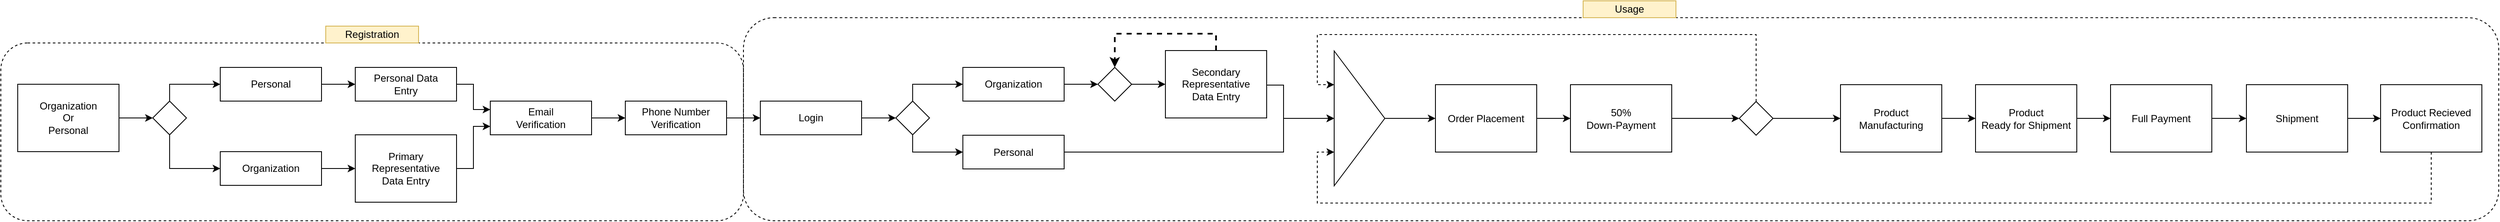 <mxfile version="12.2.2" type="device" pages="2"><diagram id="DbLwpWboPwo07ncHlRfe" name="Usage Rundown"><mxGraphModel dx="1656" dy="962" grid="1" gridSize="10" guides="1" tooltips="1" connect="1" arrows="1" fold="1" page="0" pageScale="1" pageWidth="1600" pageHeight="900" math="0" shadow="0"><root><mxCell id="20RdS_VI9KguW8Ly-6-k-0"/><mxCell id="20RdS_VI9KguW8Ly-6-k-1" parent="20RdS_VI9KguW8Ly-6-k-0"/><mxCell id="UDxR7UUiR5vZ3FK9iEMb-7" value="" style="rounded=1;whiteSpace=wrap;html=1;dashed=1;fillColor=none;" vertex="1" parent="20RdS_VI9KguW8Ly-6-k-1"><mxGeometry x="900" y="20" width="2080" height="241" as="geometry"/></mxCell><mxCell id="9KvZ7yIF4YIvVyBemIn_-1" style="edgeStyle=orthogonalEdgeStyle;rounded=0;orthogonalLoop=1;jettySize=auto;html=1;exitX=1;exitY=0.5;exitDx=0;exitDy=0;entryX=0;entryY=0.5;entryDx=0;entryDy=0;startArrow=none;startFill=0;endArrow=classic;endFill=1;strokeWidth=1;" parent="20RdS_VI9KguW8Ly-6-k-1" source="20RdS_VI9KguW8Ly-6-k-2" target="20RdS_VI9KguW8Ly-6-k-13" edge="1"><mxGeometry relative="1" as="geometry"/></mxCell><mxCell id="20RdS_VI9KguW8Ly-6-k-2" value="Organization&lt;br&gt;Or&lt;br&gt;Personal" style="rounded=0;whiteSpace=wrap;html=1;fillColor=#ffffff;align=center;" parent="20RdS_VI9KguW8Ly-6-k-1" vertex="1"><mxGeometry x="40" y="99" width="120" height="80" as="geometry"/></mxCell><mxCell id="9KvZ7yIF4YIvVyBemIn_-2" style="edgeStyle=orthogonalEdgeStyle;rounded=0;orthogonalLoop=1;jettySize=auto;html=1;exitX=1;exitY=0.5;exitDx=0;exitDy=0;entryX=0;entryY=0.5;entryDx=0;entryDy=0;startArrow=none;startFill=0;endArrow=classic;endFill=1;strokeWidth=1;" parent="20RdS_VI9KguW8Ly-6-k-1" source="20RdS_VI9KguW8Ly-6-k-12" target="20RdS_VI9KguW8Ly-6-k-20" edge="1"><mxGeometry relative="1" as="geometry"/></mxCell><mxCell id="20RdS_VI9KguW8Ly-6-k-12" value="Organization" style="rounded=0;whiteSpace=wrap;html=1;fillColor=#ffffff;align=center;" parent="20RdS_VI9KguW8Ly-6-k-1" vertex="1"><mxGeometry x="280" y="179" width="120" height="40" as="geometry"/></mxCell><mxCell id="20RdS_VI9KguW8Ly-6-k-16" style="edgeStyle=orthogonalEdgeStyle;rounded=0;orthogonalLoop=1;jettySize=auto;html=1;exitX=0.5;exitY=1;exitDx=0;exitDy=0;entryX=0;entryY=0.5;entryDx=0;entryDy=0;startArrow=none;startFill=0;endArrow=classic;endFill=1;" parent="20RdS_VI9KguW8Ly-6-k-1" source="20RdS_VI9KguW8Ly-6-k-13" target="20RdS_VI9KguW8Ly-6-k-12" edge="1"><mxGeometry relative="1" as="geometry"/></mxCell><mxCell id="20RdS_VI9KguW8Ly-6-k-17" style="edgeStyle=orthogonalEdgeStyle;rounded=0;orthogonalLoop=1;jettySize=auto;html=1;exitX=0.5;exitY=0;exitDx=0;exitDy=0;entryX=0;entryY=0.5;entryDx=0;entryDy=0;startArrow=none;startFill=0;endArrow=classic;endFill=1;" parent="20RdS_VI9KguW8Ly-6-k-1" source="20RdS_VI9KguW8Ly-6-k-13" target="20RdS_VI9KguW8Ly-6-k-15" edge="1"><mxGeometry relative="1" as="geometry"/></mxCell><mxCell id="20RdS_VI9KguW8Ly-6-k-13" value="" style="rhombus;whiteSpace=wrap;html=1;rounded=0;fillColor=#ffffff;align=center;" parent="20RdS_VI9KguW8Ly-6-k-1" vertex="1"><mxGeometry x="200" y="119" width="40" height="40" as="geometry"/></mxCell><mxCell id="9KvZ7yIF4YIvVyBemIn_-3" style="edgeStyle=orthogonalEdgeStyle;rounded=0;orthogonalLoop=1;jettySize=auto;html=1;exitX=1;exitY=0.5;exitDx=0;exitDy=0;entryX=0;entryY=0.5;entryDx=0;entryDy=0;startArrow=none;startFill=0;endArrow=classic;endFill=1;strokeWidth=1;" parent="20RdS_VI9KguW8Ly-6-k-1" source="20RdS_VI9KguW8Ly-6-k-15" target="20RdS_VI9KguW8Ly-6-k-18" edge="1"><mxGeometry relative="1" as="geometry"/></mxCell><mxCell id="20RdS_VI9KguW8Ly-6-k-15" value="Personal" style="rounded=0;whiteSpace=wrap;html=1;fillColor=#ffffff;align=center;" parent="20RdS_VI9KguW8Ly-6-k-1" vertex="1"><mxGeometry x="280" y="79" width="120" height="40" as="geometry"/></mxCell><mxCell id="9KvZ7yIF4YIvVyBemIn_-6" style="edgeStyle=orthogonalEdgeStyle;rounded=0;orthogonalLoop=1;jettySize=auto;html=1;exitX=1;exitY=0.5;exitDx=0;exitDy=0;entryX=0;entryY=0.25;entryDx=0;entryDy=0;startArrow=none;startFill=0;endArrow=classic;endFill=1;strokeWidth=1;" parent="20RdS_VI9KguW8Ly-6-k-1" source="20RdS_VI9KguW8Ly-6-k-18" target="9KvZ7yIF4YIvVyBemIn_-4" edge="1"><mxGeometry relative="1" as="geometry"/></mxCell><mxCell id="20RdS_VI9KguW8Ly-6-k-18" value="Personal Data&lt;br&gt;Entry" style="rounded=0;whiteSpace=wrap;html=1;fillColor=#ffffff;align=center;" parent="20RdS_VI9KguW8Ly-6-k-1" vertex="1"><mxGeometry x="440" y="79" width="120" height="40" as="geometry"/></mxCell><mxCell id="9KvZ7yIF4YIvVyBemIn_-7" style="edgeStyle=orthogonalEdgeStyle;rounded=0;orthogonalLoop=1;jettySize=auto;html=1;exitX=1;exitY=0.5;exitDx=0;exitDy=0;entryX=0;entryY=0.75;entryDx=0;entryDy=0;startArrow=none;startFill=0;endArrow=classic;endFill=1;strokeWidth=1;" parent="20RdS_VI9KguW8Ly-6-k-1" source="20RdS_VI9KguW8Ly-6-k-20" target="9KvZ7yIF4YIvVyBemIn_-4" edge="1"><mxGeometry relative="1" as="geometry"/></mxCell><mxCell id="20RdS_VI9KguW8Ly-6-k-20" value="Primary Representative&lt;br&gt;Data Entry" style="rounded=0;whiteSpace=wrap;html=1;fillColor=#ffffff;align=center;" parent="20RdS_VI9KguW8Ly-6-k-1" vertex="1"><mxGeometry x="440" y="159" width="120" height="80" as="geometry"/></mxCell><mxCell id="20RdS_VI9KguW8Ly-6-k-26" style="edgeStyle=orthogonalEdgeStyle;rounded=0;orthogonalLoop=1;jettySize=auto;html=1;exitX=1;exitY=0.5;exitDx=0;exitDy=0;entryX=0;entryY=0.5;entryDx=0;entryDy=0;startArrow=none;startFill=0;endArrow=classic;endFill=1;" parent="20RdS_VI9KguW8Ly-6-k-1" source="20RdS_VI9KguW8Ly-6-k-22" target="20RdS_VI9KguW8Ly-6-k-25" edge="1"><mxGeometry relative="1" as="geometry"/></mxCell><mxCell id="20RdS_VI9KguW8Ly-6-k-22" value="Order Placement" style="rounded=0;whiteSpace=wrap;html=1;fillColor=#ffffff;align=center;" parent="20RdS_VI9KguW8Ly-6-k-1" vertex="1"><mxGeometry x="1720" y="99.5" width="120" height="80" as="geometry"/></mxCell><mxCell id="YG24dwv-kfUX5n0-Z_RX-11" style="edgeStyle=orthogonalEdgeStyle;rounded=0;orthogonalLoop=1;jettySize=auto;html=1;exitX=1;exitY=0.5;exitDx=0;exitDy=0;entryX=0;entryY=0.5;entryDx=0;entryDy=0;startArrow=none;startFill=0;endArrow=classic;endFill=1;" parent="20RdS_VI9KguW8Ly-6-k-1" source="20RdS_VI9KguW8Ly-6-k-25" target="YG24dwv-kfUX5n0-Z_RX-10" edge="1"><mxGeometry relative="1" as="geometry"/></mxCell><mxCell id="20RdS_VI9KguW8Ly-6-k-25" value="50%&lt;br&gt;Down-Payment" style="rounded=0;whiteSpace=wrap;html=1;fillColor=#ffffff;align=center;" parent="20RdS_VI9KguW8Ly-6-k-1" vertex="1"><mxGeometry x="1880" y="99.5" width="120" height="80" as="geometry"/></mxCell><mxCell id="9KvZ7yIF4YIvVyBemIn_-33" style="edgeStyle=orthogonalEdgeStyle;rounded=0;orthogonalLoop=1;jettySize=auto;html=1;exitX=1;exitY=0.5;exitDx=0;exitDy=0;entryX=0;entryY=0.5;entryDx=0;entryDy=0;startArrow=none;startFill=0;endArrow=classic;endFill=1;strokeWidth=1;" parent="20RdS_VI9KguW8Ly-6-k-1" source="20RdS_VI9KguW8Ly-6-k-27" target="20RdS_VI9KguW8Ly-6-k-29" edge="1"><mxGeometry relative="1" as="geometry"/></mxCell><mxCell id="20RdS_VI9KguW8Ly-6-k-27" value="Product&lt;br&gt;Manufacturing" style="rounded=0;whiteSpace=wrap;html=1;fillColor=#ffffff;align=center;" parent="20RdS_VI9KguW8Ly-6-k-1" vertex="1"><mxGeometry x="2200" y="99.5" width="120" height="80" as="geometry"/></mxCell><mxCell id="9KvZ7yIF4YIvVyBemIn_-34" style="edgeStyle=orthogonalEdgeStyle;rounded=0;orthogonalLoop=1;jettySize=auto;html=1;exitX=1;exitY=0.5;exitDx=0;exitDy=0;entryX=0;entryY=0.5;entryDx=0;entryDy=0;startArrow=none;startFill=0;endArrow=classic;endFill=1;strokeWidth=1;" parent="20RdS_VI9KguW8Ly-6-k-1" source="20RdS_VI9KguW8Ly-6-k-29" target="20RdS_VI9KguW8Ly-6-k-31" edge="1"><mxGeometry relative="1" as="geometry"/></mxCell><mxCell id="20RdS_VI9KguW8Ly-6-k-29" value="Product&lt;br&gt;Ready for Shipment" style="rounded=0;whiteSpace=wrap;html=1;fillColor=#ffffff;align=center;" parent="20RdS_VI9KguW8Ly-6-k-1" vertex="1"><mxGeometry x="2360" y="99.5" width="120" height="80" as="geometry"/></mxCell><mxCell id="9KvZ7yIF4YIvVyBemIn_-35" style="edgeStyle=orthogonalEdgeStyle;rounded=0;orthogonalLoop=1;jettySize=auto;html=1;exitX=1;exitY=0.5;exitDx=0;exitDy=0;entryX=0;entryY=0.5;entryDx=0;entryDy=0;startArrow=none;startFill=0;endArrow=classic;endFill=1;strokeWidth=1;" parent="20RdS_VI9KguW8Ly-6-k-1" source="20RdS_VI9KguW8Ly-6-k-31" target="YG24dwv-kfUX5n0-Z_RX-0" edge="1"><mxGeometry relative="1" as="geometry"/></mxCell><mxCell id="20RdS_VI9KguW8Ly-6-k-31" value="Full Payment" style="rounded=0;whiteSpace=wrap;html=1;fillColor=#ffffff;align=center;" parent="20RdS_VI9KguW8Ly-6-k-1" vertex="1"><mxGeometry x="2520" y="99.5" width="120" height="80" as="geometry"/></mxCell><mxCell id="9KvZ7yIF4YIvVyBemIn_-26" style="edgeStyle=orthogonalEdgeStyle;rounded=0;orthogonalLoop=1;jettySize=auto;html=1;exitX=0.5;exitY=0;exitDx=0;exitDy=0;entryX=0.5;entryY=0;entryDx=0;entryDy=0;dashed=1;startArrow=none;startFill=0;endArrow=classic;endFill=1;strokeWidth=2;" parent="20RdS_VI9KguW8Ly-6-k-1" source="20RdS_VI9KguW8Ly-6-k-33" target="20RdS_VI9KguW8Ly-6-k-35" edge="1"><mxGeometry relative="1" as="geometry"/></mxCell><mxCell id="UDxR7UUiR5vZ3FK9iEMb-1" style="edgeStyle=orthogonalEdgeStyle;rounded=0;orthogonalLoop=1;jettySize=auto;html=1;exitX=1;exitY=0.5;exitDx=0;exitDy=0;entryX=0;entryY=0.5;entryDx=0;entryDy=0;" edge="1" parent="20RdS_VI9KguW8Ly-6-k-1" source="20RdS_VI9KguW8Ly-6-k-33" target="YG24dwv-kfUX5n0-Z_RX-27"><mxGeometry relative="1" as="geometry"><Array as="points"><mxPoint x="1540" y="100"/><mxPoint x="1540" y="140"/></Array></mxGeometry></mxCell><mxCell id="20RdS_VI9KguW8Ly-6-k-33" value="Secondary&lt;br&gt;Representative&lt;br&gt;Data Entry" style="rounded=0;whiteSpace=wrap;html=1;fillColor=#ffffff;align=center;" parent="20RdS_VI9KguW8Ly-6-k-1" vertex="1"><mxGeometry x="1400" y="59" width="120" height="80" as="geometry"/></mxCell><mxCell id="9KvZ7yIF4YIvVyBemIn_-24" style="edgeStyle=orthogonalEdgeStyle;rounded=0;orthogonalLoop=1;jettySize=auto;html=1;exitX=1;exitY=0.5;exitDx=0;exitDy=0;entryX=0;entryY=0.5;entryDx=0;entryDy=0;startArrow=none;startFill=0;endArrow=classic;endFill=1;strokeWidth=1;" parent="20RdS_VI9KguW8Ly-6-k-1" source="20RdS_VI9KguW8Ly-6-k-35" target="20RdS_VI9KguW8Ly-6-k-33" edge="1"><mxGeometry relative="1" as="geometry"/></mxCell><mxCell id="20RdS_VI9KguW8Ly-6-k-35" value="" style="rhombus;whiteSpace=wrap;html=1;rounded=0;fillColor=#ffffff;align=center;" parent="20RdS_VI9KguW8Ly-6-k-1" vertex="1"><mxGeometry x="1320" y="79" width="40" height="40" as="geometry"/></mxCell><mxCell id="9KvZ7yIF4YIvVyBemIn_-36" style="edgeStyle=orthogonalEdgeStyle;rounded=0;orthogonalLoop=1;jettySize=auto;html=1;exitX=1;exitY=0.5;exitDx=0;exitDy=0;entryX=0;entryY=0.5;entryDx=0;entryDy=0;startArrow=none;startFill=0;endArrow=classic;endFill=1;strokeWidth=1;" parent="20RdS_VI9KguW8Ly-6-k-1" source="YG24dwv-kfUX5n0-Z_RX-0" target="YG24dwv-kfUX5n0-Z_RX-32" edge="1"><mxGeometry relative="1" as="geometry"/></mxCell><mxCell id="YG24dwv-kfUX5n0-Z_RX-0" value="Shipment" style="rounded=0;whiteSpace=wrap;html=1;fillColor=#ffffff;align=center;" parent="20RdS_VI9KguW8Ly-6-k-1" vertex="1"><mxGeometry x="2681" y="99.5" width="120" height="80" as="geometry"/></mxCell><mxCell id="YG24dwv-kfUX5n0-Z_RX-19" style="edgeStyle=orthogonalEdgeStyle;rounded=0;orthogonalLoop=1;jettySize=auto;html=1;exitX=1;exitY=0.5;exitDx=0;exitDy=0;entryX=0;entryY=0.5;entryDx=0;entryDy=0;startArrow=none;startFill=0;endArrow=classic;endFill=1;" parent="20RdS_VI9KguW8Ly-6-k-1" source="YG24dwv-kfUX5n0-Z_RX-10" target="20RdS_VI9KguW8Ly-6-k-27" edge="1"><mxGeometry relative="1" as="geometry"/></mxCell><mxCell id="UDxR7UUiR5vZ3FK9iEMb-5" style="edgeStyle=orthogonalEdgeStyle;rounded=0;orthogonalLoop=1;jettySize=auto;html=1;exitX=0.5;exitY=0;exitDx=0;exitDy=0;entryX=0;entryY=0.25;entryDx=0;entryDy=0;dashed=1;" edge="1" parent="20RdS_VI9KguW8Ly-6-k-1" source="YG24dwv-kfUX5n0-Z_RX-10" target="YG24dwv-kfUX5n0-Z_RX-27"><mxGeometry relative="1" as="geometry"><Array as="points"><mxPoint x="2100" y="40"/><mxPoint x="1580" y="40"/><mxPoint x="1580" y="100"/></Array></mxGeometry></mxCell><mxCell id="YG24dwv-kfUX5n0-Z_RX-10" value="" style="rhombus;whiteSpace=wrap;html=1;rounded=0;fillColor=#ffffff;align=center;" parent="20RdS_VI9KguW8Ly-6-k-1" vertex="1"><mxGeometry x="2080" y="119.5" width="40" height="40" as="geometry"/></mxCell><mxCell id="YG24dwv-kfUX5n0-Z_RX-31" style="edgeStyle=orthogonalEdgeStyle;rounded=0;orthogonalLoop=1;jettySize=auto;html=1;exitX=1;exitY=0.5;exitDx=0;exitDy=0;entryX=0;entryY=0.5;entryDx=0;entryDy=0;startArrow=none;startFill=0;endArrow=classic;endFill=1;" parent="20RdS_VI9KguW8Ly-6-k-1" source="YG24dwv-kfUX5n0-Z_RX-27" target="20RdS_VI9KguW8Ly-6-k-22" edge="1"><mxGeometry relative="1" as="geometry"/></mxCell><mxCell id="YG24dwv-kfUX5n0-Z_RX-27" value="" style="triangle;whiteSpace=wrap;html=1;rounded=0;fillColor=#ffffff;align=center;" parent="20RdS_VI9KguW8Ly-6-k-1" vertex="1"><mxGeometry x="1600" y="59.5" width="60" height="160" as="geometry"/></mxCell><mxCell id="UDxR7UUiR5vZ3FK9iEMb-6" style="edgeStyle=orthogonalEdgeStyle;rounded=0;orthogonalLoop=1;jettySize=auto;html=1;exitX=0.5;exitY=1;exitDx=0;exitDy=0;entryX=0;entryY=0.75;entryDx=0;entryDy=0;dashed=1;" edge="1" parent="20RdS_VI9KguW8Ly-6-k-1" source="YG24dwv-kfUX5n0-Z_RX-32" target="YG24dwv-kfUX5n0-Z_RX-27"><mxGeometry relative="1" as="geometry"><Array as="points"><mxPoint x="2900" y="240"/><mxPoint x="1580" y="240"/><mxPoint x="1580" y="180"/></Array></mxGeometry></mxCell><mxCell id="YG24dwv-kfUX5n0-Z_RX-32" value="Product Recieved&lt;br&gt;Confirmation" style="rounded=0;whiteSpace=wrap;html=1;fillColor=#ffffff;align=center;" parent="20RdS_VI9KguW8Ly-6-k-1" vertex="1"><mxGeometry x="2840" y="99.5" width="120" height="80" as="geometry"/></mxCell><mxCell id="9KvZ7yIF4YIvVyBemIn_-9" style="edgeStyle=orthogonalEdgeStyle;rounded=0;orthogonalLoop=1;jettySize=auto;html=1;exitX=1;exitY=0.5;exitDx=0;exitDy=0;entryX=0;entryY=0.5;entryDx=0;entryDy=0;startArrow=none;startFill=0;endArrow=classic;endFill=1;strokeWidth=1;" parent="20RdS_VI9KguW8Ly-6-k-1" source="9KvZ7yIF4YIvVyBemIn_-4" target="9KvZ7yIF4YIvVyBemIn_-8" edge="1"><mxGeometry relative="1" as="geometry"/></mxCell><mxCell id="9KvZ7yIF4YIvVyBemIn_-4" value="Email&lt;br&gt;Verification" style="rounded=0;whiteSpace=wrap;html=1;fillColor=#ffffff;align=center;" parent="20RdS_VI9KguW8Ly-6-k-1" vertex="1"><mxGeometry x="600" y="119" width="120" height="40" as="geometry"/></mxCell><mxCell id="9KvZ7yIF4YIvVyBemIn_-21" style="edgeStyle=orthogonalEdgeStyle;rounded=0;orthogonalLoop=1;jettySize=auto;html=1;exitX=1;exitY=0.5;exitDx=0;exitDy=0;entryX=0;entryY=0.5;entryDx=0;entryDy=0;startArrow=none;startFill=0;endArrow=classic;endFill=1;strokeWidth=1;" parent="20RdS_VI9KguW8Ly-6-k-1" source="9KvZ7yIF4YIvVyBemIn_-8" target="9KvZ7yIF4YIvVyBemIn_-10" edge="1"><mxGeometry relative="1" as="geometry"/></mxCell><mxCell id="9KvZ7yIF4YIvVyBemIn_-8" value="Phone Number&lt;br&gt;Verification" style="rounded=0;whiteSpace=wrap;html=1;fillColor=#ffffff;align=center;" parent="20RdS_VI9KguW8Ly-6-k-1" vertex="1"><mxGeometry x="760" y="119" width="120" height="40" as="geometry"/></mxCell><mxCell id="9KvZ7yIF4YIvVyBemIn_-20" style="edgeStyle=orthogonalEdgeStyle;rounded=0;orthogonalLoop=1;jettySize=auto;html=1;exitX=1;exitY=0.5;exitDx=0;exitDy=0;entryX=0;entryY=0.5;entryDx=0;entryDy=0;startArrow=none;startFill=0;endArrow=classic;endFill=1;strokeWidth=1;" parent="20RdS_VI9KguW8Ly-6-k-1" source="9KvZ7yIF4YIvVyBemIn_-10" target="9KvZ7yIF4YIvVyBemIn_-18" edge="1"><mxGeometry relative="1" as="geometry"/></mxCell><mxCell id="9KvZ7yIF4YIvVyBemIn_-10" value="Login" style="rounded=0;whiteSpace=wrap;html=1;fillColor=#ffffff;align=center;" parent="20RdS_VI9KguW8Ly-6-k-1" vertex="1"><mxGeometry x="920" y="119" width="120" height="40" as="geometry"/></mxCell><mxCell id="9KvZ7yIF4YIvVyBemIn_-23" style="edgeStyle=orthogonalEdgeStyle;rounded=0;orthogonalLoop=1;jettySize=auto;html=1;exitX=1;exitY=0.5;exitDx=0;exitDy=0;entryX=0;entryY=0.5;entryDx=0;entryDy=0;startArrow=none;startFill=0;endArrow=classic;endFill=1;strokeWidth=1;" parent="20RdS_VI9KguW8Ly-6-k-1" source="9KvZ7yIF4YIvVyBemIn_-15" target="20RdS_VI9KguW8Ly-6-k-35" edge="1"><mxGeometry relative="1" as="geometry"/></mxCell><mxCell id="9KvZ7yIF4YIvVyBemIn_-15" value="Organization" style="rounded=0;whiteSpace=wrap;html=1;fillColor=#ffffff;align=center;" parent="20RdS_VI9KguW8Ly-6-k-1" vertex="1"><mxGeometry x="1160" y="79" width="120" height="40" as="geometry"/></mxCell><mxCell id="9KvZ7yIF4YIvVyBemIn_-27" style="edgeStyle=orthogonalEdgeStyle;rounded=0;orthogonalLoop=1;jettySize=auto;html=1;exitX=0.5;exitY=1;exitDx=0;exitDy=0;entryX=0;entryY=0.5;entryDx=0;entryDy=0;startArrow=none;startFill=0;endArrow=classic;endFill=1;strokeWidth=1;" parent="20RdS_VI9KguW8Ly-6-k-1" source="9KvZ7yIF4YIvVyBemIn_-18" target="9KvZ7yIF4YIvVyBemIn_-19" edge="1"><mxGeometry relative="1" as="geometry"/></mxCell><mxCell id="9KvZ7yIF4YIvVyBemIn_-28" style="edgeStyle=orthogonalEdgeStyle;rounded=0;orthogonalLoop=1;jettySize=auto;html=1;exitX=0.5;exitY=0;exitDx=0;exitDy=0;entryX=0;entryY=0.5;entryDx=0;entryDy=0;startArrow=none;startFill=0;endArrow=classic;endFill=1;strokeWidth=1;" parent="20RdS_VI9KguW8Ly-6-k-1" source="9KvZ7yIF4YIvVyBemIn_-18" target="9KvZ7yIF4YIvVyBemIn_-15" edge="1"><mxGeometry relative="1" as="geometry"/></mxCell><mxCell id="9KvZ7yIF4YIvVyBemIn_-18" value="" style="rhombus;whiteSpace=wrap;html=1;rounded=0;fillColor=#ffffff;align=center;" parent="20RdS_VI9KguW8Ly-6-k-1" vertex="1"><mxGeometry x="1080.5" y="119" width="40" height="40" as="geometry"/></mxCell><mxCell id="UDxR7UUiR5vZ3FK9iEMb-4" style="edgeStyle=orthogonalEdgeStyle;rounded=0;orthogonalLoop=1;jettySize=auto;html=1;exitX=1;exitY=0.5;exitDx=0;exitDy=0;entryX=0;entryY=0.5;entryDx=0;entryDy=0;" edge="1" parent="20RdS_VI9KguW8Ly-6-k-1" source="9KvZ7yIF4YIvVyBemIn_-19" target="YG24dwv-kfUX5n0-Z_RX-27"><mxGeometry relative="1" as="geometry"><Array as="points"><mxPoint x="1540" y="180"/><mxPoint x="1540" y="140"/></Array></mxGeometry></mxCell><mxCell id="9KvZ7yIF4YIvVyBemIn_-19" value="Personal" style="rounded=0;whiteSpace=wrap;html=1;fillColor=#ffffff;align=center;" parent="20RdS_VI9KguW8Ly-6-k-1" vertex="1"><mxGeometry x="1160" y="159.5" width="120" height="40" as="geometry"/></mxCell><mxCell id="rIR0Ghyhi4II4wogv9eR-0" value="" style="rounded=1;whiteSpace=wrap;html=1;dashed=1;fillColor=none;" vertex="1" parent="20RdS_VI9KguW8Ly-6-k-1"><mxGeometry x="20" y="50" width="880" height="211" as="geometry"/></mxCell><mxCell id="UDxR7UUiR5vZ3FK9iEMb-0" value="Registration" style="rounded=0;whiteSpace=wrap;html=1;fillColor=#fff2cc;strokeColor=#d6b656;" vertex="1" parent="20RdS_VI9KguW8Ly-6-k-1"><mxGeometry x="405" y="30" width="110" height="20" as="geometry"/></mxCell><mxCell id="UDxR7UUiR5vZ3FK9iEMb-8" value="Usage" style="rounded=0;whiteSpace=wrap;html=1;fillColor=#fff2cc;strokeColor=#d6b656;" vertex="1" parent="20RdS_VI9KguW8Ly-6-k-1"><mxGeometry x="1895" width="110" height="20" as="geometry"/></mxCell></root></mxGraphModel></diagram><diagram id="87jCuTlabrltWc6PTSl3" name="Definitions"><mxGraphModel dx="1408" dy="818" grid="1" gridSize="10" guides="1" tooltips="1" connect="1" arrows="1" fold="1" page="1" pageScale="1" pageWidth="1600" pageHeight="900" math="0" shadow="0"><root><mxCell id="0"/><mxCell id="1" parent="0"/><mxCell id="GbPNrAWpqkfB_474tU8u-79" value="" style="rounded=1;whiteSpace=wrap;html=1;fillColor=none;dashed=1;" parent="1" vertex="1"><mxGeometry x="500" y="60" width="320" height="120" as="geometry"/></mxCell><mxCell id="GbPNrAWpqkfB_474tU8u-74" value="" style="rounded=1;whiteSpace=wrap;html=1;fillColor=none;dashed=1;" parent="1" vertex="1"><mxGeometry x="840" y="60" width="320" height="160" as="geometry"/></mxCell><mxCell id="GbPNrAWpqkfB_474tU8u-68" value="" style="rounded=1;whiteSpace=wrap;html=1;fillColor=none;dashed=1;" parent="1" vertex="1"><mxGeometry x="40" y="60" width="440" height="350" as="geometry"/></mxCell><mxCell id="GbPNrAWpqkfB_474tU8u-49" value="" style="rounded=1;whiteSpace=wrap;html=1;fillColor=none;dashed=1;" parent="1" vertex="1"><mxGeometry x="60" y="100" width="120" height="160" as="geometry"/></mxCell><mxCell id="GbPNrAWpqkfB_474tU8u-51" value="" style="rounded=1;whiteSpace=wrap;html=1;fillColor=none;dashed=1;" parent="1" vertex="1"><mxGeometry x="260" y="100" width="200" height="290" as="geometry"/></mxCell><mxCell id="GbPNrAWpqkfB_474tU8u-7" style="edgeStyle=none;rounded=0;orthogonalLoop=1;jettySize=auto;html=1;exitX=1;exitY=0.5;exitDx=0;exitDy=0;entryX=0;entryY=0.5;entryDx=0;entryDy=0;startArrow=none;startFill=0;" parent="1" source="GbPNrAWpqkfB_474tU8u-2" target="GbPNrAWpqkfB_474tU8u-6" edge="1"><mxGeometry relative="1" as="geometry"/></mxCell><mxCell id="GbPNrAWpqkfB_474tU8u-2" value="Personal" style="rounded=0;whiteSpace=wrap;html=1;" parent="1" vertex="1"><mxGeometry x="80" y="120" width="80" height="40" as="geometry"/></mxCell><mxCell id="GbPNrAWpqkfB_474tU8u-14" style="edgeStyle=orthogonalEdgeStyle;rounded=0;orthogonalLoop=1;jettySize=auto;html=1;exitX=1;exitY=0.25;exitDx=0;exitDy=0;entryX=0;entryY=0.25;entryDx=0;entryDy=0;startArrow=none;startFill=0;" parent="1" source="GbPNrAWpqkfB_474tU8u-4" target="GbPNrAWpqkfB_474tU8u-8" edge="1"><mxGeometry relative="1" as="geometry"/></mxCell><mxCell id="GbPNrAWpqkfB_474tU8u-4" value="Organization" style="rounded=0;whiteSpace=wrap;html=1;" parent="1" vertex="1"><mxGeometry x="80" y="200" width="80" height="40" as="geometry"/></mxCell><mxCell id="GbPNrAWpqkfB_474tU8u-6" value="Person" style="rounded=0;whiteSpace=wrap;html=1;" parent="1" vertex="1"><mxGeometry x="280" y="120" width="160" height="40" as="geometry"/></mxCell><mxCell id="GbPNrAWpqkfB_474tU8u-8" value="Primary Representative" style="rounded=0;whiteSpace=wrap;html=1;" parent="1" vertex="1"><mxGeometry x="280" y="200" width="160" height="40" as="geometry"/></mxCell><mxCell id="GbPNrAWpqkfB_474tU8u-50" value="Customer" style="rounded=0;whiteSpace=wrap;html=1;fillColor=#fff2cc;strokeColor=#d6b656;" parent="1" vertex="1"><mxGeometry x="80" y="80" width="80" height="20" as="geometry"/></mxCell><mxCell id="GbPNrAWpqkfB_474tU8u-52" value="Spokeperson" style="rounded=0;whiteSpace=wrap;html=1;fillColor=#fff2cc;strokeColor=#d6b656;" parent="1" vertex="1"><mxGeometry x="320" y="80" width="80" height="20" as="geometry"/></mxCell><mxCell id="GbPNrAWpqkfB_474tU8u-53" value="Other Representative" style="rounded=0;whiteSpace=wrap;html=1;" parent="1" vertex="1"><mxGeometry x="280" y="250" width="160" height="40" as="geometry"/></mxCell><mxCell id="GbPNrAWpqkfB_474tU8u-54" value="Other Representative" style="rounded=0;whiteSpace=wrap;html=1;" parent="1" vertex="1"><mxGeometry x="280" y="330" width="160" height="40" as="geometry"/></mxCell><mxCell id="GbPNrAWpqkfB_474tU8u-55" value="&lt;font style=&quot;font-size: 23px&quot;&gt;...&lt;/font&gt;" style="text;html=1;resizable=0;points=[];autosize=1;align=center;verticalAlign=middle;spacingTop=-4;fontStyle=1;rotation=90;" parent="1" vertex="1"><mxGeometry x="345" y="300" width="30" height="20" as="geometry"/></mxCell><mxCell id="GbPNrAWpqkfB_474tU8u-58" value="&lt;font style=&quot;font-size: 23px&quot;&gt;...&lt;/font&gt;" style="text;html=1;resizable=0;points=[];autosize=1;align=center;verticalAlign=middle;spacingTop=-4;fontStyle=1;rotation=90;" parent="1" vertex="1"><mxGeometry x="210" y="300" width="30" height="20" as="geometry"/></mxCell><mxCell id="GbPNrAWpqkfB_474tU8u-59" value="" style="endArrow=none;html=1;exitX=1;exitY=0.5;exitDx=0;exitDy=0;" parent="1" source="GbPNrAWpqkfB_474tU8u-4" edge="1"><mxGeometry width="50" height="50" relative="1" as="geometry"><mxPoint x="110" y="360" as="sourcePoint"/><mxPoint x="220" y="300" as="targetPoint"/><Array as="points"><mxPoint x="220" y="220"/></Array></mxGeometry></mxCell><mxCell id="GbPNrAWpqkfB_474tU8u-60" value="" style="endArrow=classic;html=1;entryX=0;entryY=0.5;entryDx=0;entryDy=0;" parent="1" target="GbPNrAWpqkfB_474tU8u-53" edge="1"><mxGeometry width="50" height="50" relative="1" as="geometry"><mxPoint x="220" y="270" as="sourcePoint"/><mxPoint x="230" y="280" as="targetPoint"/></mxGeometry></mxCell><mxCell id="GbPNrAWpqkfB_474tU8u-62" value="" style="endArrow=none;html=1;exitX=0;exitY=0.5;exitDx=0;exitDy=0;endFill=0;startArrow=classic;startFill=1;" parent="1" source="GbPNrAWpqkfB_474tU8u-54" edge="1"><mxGeometry width="50" height="50" relative="1" as="geometry"><mxPoint x="230" y="350" as="sourcePoint"/><mxPoint x="220" y="320" as="targetPoint"/><Array as="points"><mxPoint x="220" y="350"/></Array></mxGeometry></mxCell><mxCell id="GbPNrAWpqkfB_474tU8u-67" value="Customer Definition" style="rounded=0;whiteSpace=wrap;html=1;fillColor=#fff2cc;strokeColor=#d6b656;" parent="1" vertex="1"><mxGeometry x="205" y="40" width="110" height="20" as="geometry"/></mxCell><mxCell id="GbPNrAWpqkfB_474tU8u-69" value="Spokeperson" style="rounded=0;whiteSpace=wrap;html=1;" parent="1" vertex="1"><mxGeometry x="860" y="80" width="120" height="120" as="geometry"/></mxCell><mxCell id="GbPNrAWpqkfB_474tU8u-70" value="Full Name" style="rounded=0;whiteSpace=wrap;html=1;" parent="1" vertex="1"><mxGeometry x="980" y="80" width="160" height="40" as="geometry"/></mxCell><mxCell id="GbPNrAWpqkfB_474tU8u-71" value="Phone Number" style="rounded=0;whiteSpace=wrap;html=1;" parent="1" vertex="1"><mxGeometry x="980" y="120" width="160" height="40" as="geometry"/></mxCell><mxCell id="GbPNrAWpqkfB_474tU8u-72" value="Email" style="rounded=0;whiteSpace=wrap;html=1;" parent="1" vertex="1"><mxGeometry x="980" y="160" width="160" height="40" as="geometry"/></mxCell><mxCell id="GbPNrAWpqkfB_474tU8u-75" value="Spokeperson Attributes" style="rounded=0;whiteSpace=wrap;html=1;fillColor=#fff2cc;strokeColor=#d6b656;" parent="1" vertex="1"><mxGeometry x="925" y="40" width="150" height="20" as="geometry"/></mxCell><mxCell id="GbPNrAWpqkfB_474tU8u-76" value="Customer" style="rounded=0;whiteSpace=wrap;html=1;" parent="1" vertex="1"><mxGeometry x="520" y="80" width="120" height="80" as="geometry"/></mxCell><mxCell id="GbPNrAWpqkfB_474tU8u-77" value="Organization Full Name" style="rounded=0;whiteSpace=wrap;html=1;" parent="1" vertex="1"><mxGeometry x="639.5" y="80" width="160" height="40" as="geometry"/></mxCell><mxCell id="GbPNrAWpqkfB_474tU8u-78" value="Address" style="rounded=0;whiteSpace=wrap;html=1;" parent="1" vertex="1"><mxGeometry x="639.5" y="120" width="160" height="40" as="geometry"/></mxCell><mxCell id="GbPNrAWpqkfB_474tU8u-80" value="Organization Customer Attributes" style="rounded=0;whiteSpace=wrap;html=1;fillColor=#fff2cc;strokeColor=#d6b656;" parent="1" vertex="1"><mxGeometry x="562.5" y="40" width="195" height="20" as="geometry"/></mxCell><mxCell id="GbPNrAWpqkfB_474tU8u-81" value="" style="rounded=1;whiteSpace=wrap;html=1;fillColor=none;dashed=1;" parent="1" vertex="1"><mxGeometry x="500" y="220" width="320" height="80" as="geometry"/></mxCell><mxCell id="GbPNrAWpqkfB_474tU8u-82" value="Customer" style="rounded=0;whiteSpace=wrap;html=1;" parent="1" vertex="1"><mxGeometry x="520" y="240" width="120" height="40" as="geometry"/></mxCell><mxCell id="GbPNrAWpqkfB_474tU8u-84" value="Address" style="rounded=0;whiteSpace=wrap;html=1;" parent="1" vertex="1"><mxGeometry x="639.5" y="240" width="160" height="40" as="geometry"/></mxCell><mxCell id="GbPNrAWpqkfB_474tU8u-85" value="Personal Customer Attributes" style="rounded=0;whiteSpace=wrap;html=1;fillColor=#fff2cc;strokeColor=#d6b656;" parent="1" vertex="1"><mxGeometry x="562.5" y="200" width="195" height="20" as="geometry"/></mxCell></root></mxGraphModel></diagram></mxfile>